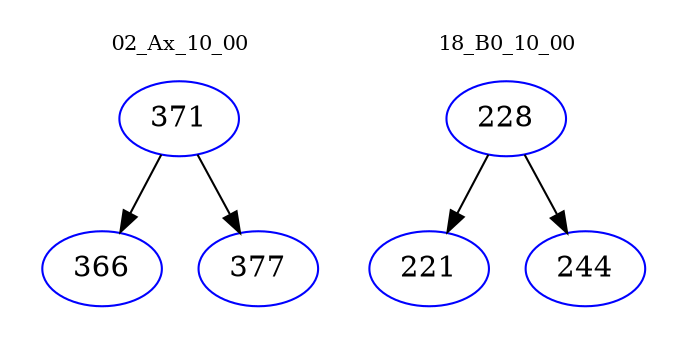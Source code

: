 digraph{
subgraph cluster_0 {
color = white
label = "02_Ax_10_00";
fontsize=10;
T0_371 [label="371", color="blue"]
T0_371 -> T0_366 [color="black"]
T0_366 [label="366", color="blue"]
T0_371 -> T0_377 [color="black"]
T0_377 [label="377", color="blue"]
}
subgraph cluster_1 {
color = white
label = "18_B0_10_00";
fontsize=10;
T1_228 [label="228", color="blue"]
T1_228 -> T1_221 [color="black"]
T1_221 [label="221", color="blue"]
T1_228 -> T1_244 [color="black"]
T1_244 [label="244", color="blue"]
}
}
